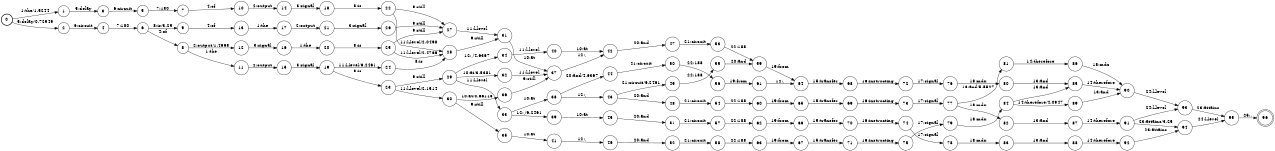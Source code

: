 digraph FST {
rankdir = LR;
size = "8.5,11";
label = "";
center = 1;
orientation = Portrait;
ranksep = "0.4";
nodesep = "0.25";
0 [label = "0", shape = circle, style = bold, fontsize = 14]
	0 -> 1 [label = "1:the/1.5244", fontsize = 14];
	0 -> 2 [label = "5:delay/0.72949", fontsize = 14];
1 [label = "1", shape = circle, style = solid, fontsize = 14]
	1 -> 3 [label = "5:delay", fontsize = 14];
2 [label = "2", shape = circle, style = solid, fontsize = 14]
	2 -> 4 [label = "6:circuit", fontsize = 14];
3 [label = "3", shape = circle, style = solid, fontsize = 14]
	3 -> 5 [label = "6:circuit", fontsize = 14];
4 [label = "4", shape = circle, style = solid, fontsize = 14]
	4 -> 6 [label = "7:180", fontsize = 14];
5 [label = "5", shape = circle, style = solid, fontsize = 14]
	5 -> 7 [label = "7:180", fontsize = 14];
6 [label = "6", shape = circle, style = solid, fontsize = 14]
	6 -> 8 [label = "4:of", fontsize = 14];
	6 -> 9 [label = "8:is/3.25", fontsize = 14];
7 [label = "7", shape = circle, style = solid, fontsize = 14]
	7 -> 10 [label = "4:of", fontsize = 14];
8 [label = "8", shape = circle, style = solid, fontsize = 14]
	8 -> 11 [label = "1:the", fontsize = 14];
	8 -> 12 [label = "2:output/1.4668", fontsize = 14];
9 [label = "9", shape = circle, style = solid, fontsize = 14]
	9 -> 13 [label = "4:of", fontsize = 14];
10 [label = "10", shape = circle, style = solid, fontsize = 14]
	10 -> 14 [label = "2:output", fontsize = 14];
11 [label = "11", shape = circle, style = solid, fontsize = 14]
	11 -> 15 [label = "2:output", fontsize = 14];
12 [label = "12", shape = circle, style = solid, fontsize = 14]
	12 -> 16 [label = "3:signal", fontsize = 14];
13 [label = "13", shape = circle, style = solid, fontsize = 14]
	13 -> 17 [label = "1:the", fontsize = 14];
14 [label = "14", shape = circle, style = solid, fontsize = 14]
	14 -> 18 [label = "3:signal", fontsize = 14];
15 [label = "15", shape = circle, style = solid, fontsize = 14]
	15 -> 19 [label = "3:signal", fontsize = 14];
16 [label = "16", shape = circle, style = solid, fontsize = 14]
	16 -> 20 [label = "1:the", fontsize = 14];
17 [label = "17", shape = circle, style = solid, fontsize = 14]
	17 -> 21 [label = "2:output", fontsize = 14];
18 [label = "18", shape = circle, style = solid, fontsize = 14]
	18 -> 22 [label = "8:is", fontsize = 14];
19 [label = "19", shape = circle, style = solid, fontsize = 14]
	19 -> 23 [label = "8:is", fontsize = 14];
	19 -> 24 [label = "11:l-level/6.2461", fontsize = 14];
20 [label = "20", shape = circle, style = solid, fontsize = 14]
	20 -> 25 [label = "8:is", fontsize = 14];
21 [label = "21", shape = circle, style = solid, fontsize = 14]
	21 -> 26 [label = "3:signal", fontsize = 14];
22 [label = "22", shape = circle, style = solid, fontsize = 14]
	22 -> 27 [label = "9:still", fontsize = 14];
	22 -> 28 [label = "11:l-level/2.0498", fontsize = 14];
23 [label = "23", shape = circle, style = solid, fontsize = 14]
	23 -> 29 [label = "9:still", fontsize = 14];
	23 -> 30 [label = "11:l-level/2.1514", fontsize = 14];
24 [label = "24", shape = circle, style = solid, fontsize = 14]
	24 -> 28 [label = "8:is", fontsize = 14];
25 [label = "25", shape = circle, style = solid, fontsize = 14]
	25 -> 27 [label = "9:still", fontsize = 14];
	25 -> 28 [label = "11:l-level/2.4766", fontsize = 14];
26 [label = "26", shape = circle, style = solid, fontsize = 14]
	26 -> 27 [label = "9:still", fontsize = 14];
27 [label = "27", shape = circle, style = solid, fontsize = 14]
	27 -> 31 [label = "11:l-level", fontsize = 14];
28 [label = "28", shape = circle, style = solid, fontsize = 14]
	28 -> 31 [label = "9:still", fontsize = 14];
29 [label = "29", shape = circle, style = solid, fontsize = 14]
	29 -> 32 [label = "10:at/3.5381", fontsize = 14];
	29 -> 33 [label = "11:l-level", fontsize = 14];
	29 -> 34 [label = "12:,/4.6367", fontsize = 14];
30 [label = "30", shape = circle, style = solid, fontsize = 14]
	30 -> 35 [label = "9:still", fontsize = 14];
	30 -> 36 [label = "10:at/0.66113", fontsize = 14];
31 [label = "31", shape = circle, style = solid, fontsize = 14]
	31 -> 37 [label = "10:at", fontsize = 14];
32 [label = "32", shape = circle, style = solid, fontsize = 14]
	32 -> 37 [label = "11:l-level", fontsize = 14];
33 [label = "33", shape = circle, style = solid, fontsize = 14]
	33 -> 38 [label = "10:at", fontsize = 14];
	33 -> 39 [label = "12:,/6.2461", fontsize = 14];
34 [label = "34", shape = circle, style = solid, fontsize = 14]
	34 -> 40 [label = "11:l-level", fontsize = 14];
35 [label = "35", shape = circle, style = solid, fontsize = 14]
	35 -> 41 [label = "10:at", fontsize = 14];
36 [label = "36", shape = circle, style = solid, fontsize = 14]
	36 -> 37 [label = "9:still", fontsize = 14];
37 [label = "37", shape = circle, style = solid, fontsize = 14]
	37 -> 42 [label = "12:,", fontsize = 14];
38 [label = "38", shape = circle, style = solid, fontsize = 14]
	38 -> 43 [label = "12:,", fontsize = 14];
	38 -> 44 [label = "20:and/4.6367", fontsize = 14];
39 [label = "39", shape = circle, style = solid, fontsize = 14]
	39 -> 45 [label = "10:at", fontsize = 14];
40 [label = "40", shape = circle, style = solid, fontsize = 14]
	40 -> 42 [label = "10:at", fontsize = 14];
41 [label = "41", shape = circle, style = solid, fontsize = 14]
	41 -> 46 [label = "12:,", fontsize = 14];
42 [label = "42", shape = circle, style = solid, fontsize = 14]
	42 -> 47 [label = "20:and", fontsize = 14];
43 [label = "43", shape = circle, style = solid, fontsize = 14]
	43 -> 49 [label = "21:circuit/6.2461", fontsize = 14];
	43 -> 48 [label = "20:and", fontsize = 14];
44 [label = "44", shape = circle, style = solid, fontsize = 14]
	44 -> 50 [label = "21:circuit", fontsize = 14];
45 [label = "45", shape = circle, style = solid, fontsize = 14]
	45 -> 51 [label = "20:and", fontsize = 14];
46 [label = "46", shape = circle, style = solid, fontsize = 14]
	46 -> 52 [label = "20:and", fontsize = 14];
47 [label = "47", shape = circle, style = solid, fontsize = 14]
	47 -> 53 [label = "21:circuit", fontsize = 14];
48 [label = "48", shape = circle, style = solid, fontsize = 14]
	48 -> 54 [label = "21:circuit", fontsize = 14];
49 [label = "49", shape = circle, style = solid, fontsize = 14]
	49 -> 55 [label = "22:188", fontsize = 14];
50 [label = "50", shape = circle, style = solid, fontsize = 14]
	50 -> 56 [label = "22:188", fontsize = 14];
51 [label = "51", shape = circle, style = solid, fontsize = 14]
	51 -> 57 [label = "21:circuit", fontsize = 14];
52 [label = "52", shape = circle, style = solid, fontsize = 14]
	52 -> 58 [label = "21:circuit", fontsize = 14];
53 [label = "53", shape = circle, style = solid, fontsize = 14]
	53 -> 59 [label = "22:188", fontsize = 14];
54 [label = "54", shape = circle, style = solid, fontsize = 14]
	54 -> 60 [label = "22:188", fontsize = 14];
55 [label = "55", shape = circle, style = solid, fontsize = 14]
	55 -> 59 [label = "20:and", fontsize = 14];
56 [label = "56", shape = circle, style = solid, fontsize = 14]
	56 -> 61 [label = "19:from", fontsize = 14];
57 [label = "57", shape = circle, style = solid, fontsize = 14]
	57 -> 62 [label = "22:188", fontsize = 14];
58 [label = "58", shape = circle, style = solid, fontsize = 14]
	58 -> 63 [label = "22:188", fontsize = 14];
59 [label = "59", shape = circle, style = solid, fontsize = 14]
	59 -> 64 [label = "19:from", fontsize = 14];
60 [label = "60", shape = circle, style = solid, fontsize = 14]
	60 -> 65 [label = "19:from", fontsize = 14];
61 [label = "61", shape = circle, style = solid, fontsize = 14]
	61 -> 64 [label = "12:,", fontsize = 14];
62 [label = "62", shape = circle, style = solid, fontsize = 14]
	62 -> 66 [label = "19:from", fontsize = 14];
63 [label = "63", shape = circle, style = solid, fontsize = 14]
	63 -> 67 [label = "19:from", fontsize = 14];
64 [label = "64", shape = circle, style = solid, fontsize = 14]
	64 -> 68 [label = "15:transfer", fontsize = 14];
65 [label = "65", shape = circle, style = solid, fontsize = 14]
	65 -> 69 [label = "15:transfer", fontsize = 14];
66 [label = "66", shape = circle, style = solid, fontsize = 14]
	66 -> 70 [label = "15:transfer", fontsize = 14];
67 [label = "67", shape = circle, style = solid, fontsize = 14]
	67 -> 71 [label = "15:transfer", fontsize = 14];
68 [label = "68", shape = circle, style = solid, fontsize = 14]
	68 -> 72 [label = "16:instructing", fontsize = 14];
69 [label = "69", shape = circle, style = solid, fontsize = 14]
	69 -> 73 [label = "16:instructing", fontsize = 14];
70 [label = "70", shape = circle, style = solid, fontsize = 14]
	70 -> 74 [label = "16:instructing", fontsize = 14];
71 [label = "71", shape = circle, style = solid, fontsize = 14]
	71 -> 75 [label = "16:instructing", fontsize = 14];
72 [label = "72", shape = circle, style = solid, fontsize = 14]
	72 -> 76 [label = "17:signal", fontsize = 14];
73 [label = "73", shape = circle, style = solid, fontsize = 14]
	73 -> 77 [label = "17:signal", fontsize = 14];
74 [label = "74", shape = circle, style = solid, fontsize = 14]
	74 -> 78 [label = "17:signal", fontsize = 14];
75 [label = "75", shape = circle, style = solid, fontsize = 14]
	75 -> 79 [label = "17:signal", fontsize = 14];
76 [label = "76", shape = circle, style = solid, fontsize = 14]
	76 -> 80 [label = "18:mdx", fontsize = 14];
77 [label = "77", shape = circle, style = solid, fontsize = 14]
	77 -> 82 [label = "18:mdx", fontsize = 14];
	77 -> 81 [label = "13:and/5.5527", fontsize = 14];
78 [label = "78", shape = circle, style = solid, fontsize = 14]
	78 -> 83 [label = "18:mdx", fontsize = 14];
79 [label = "79", shape = circle, style = solid, fontsize = 14]
	79 -> 84 [label = "18:mdx", fontsize = 14];
80 [label = "80", shape = circle, style = solid, fontsize = 14]
	80 -> 85 [label = "13:and", fontsize = 14];
81 [label = "81", shape = circle, style = solid, fontsize = 14]
	81 -> 86 [label = "14:therefore", fontsize = 14];
82 [label = "82", shape = circle, style = solid, fontsize = 14]
	82 -> 87 [label = "13:and", fontsize = 14];
83 [label = "83", shape = circle, style = solid, fontsize = 14]
	83 -> 88 [label = "13:and", fontsize = 14];
84 [label = "84", shape = circle, style = solid, fontsize = 14]
	84 -> 89 [label = "14:therefore/4.0947", fontsize = 14];
	84 -> 85 [label = "13:and", fontsize = 14];
85 [label = "85", shape = circle, style = solid, fontsize = 14]
	85 -> 90 [label = "14:therefore", fontsize = 14];
86 [label = "86", shape = circle, style = solid, fontsize = 14]
	86 -> 90 [label = "18:mdx", fontsize = 14];
87 [label = "87", shape = circle, style = solid, fontsize = 14]
	87 -> 91 [label = "14:therefore", fontsize = 14];
88 [label = "88", shape = circle, style = solid, fontsize = 14]
	88 -> 92 [label = "14:therefore", fontsize = 14];
89 [label = "89", shape = circle, style = solid, fontsize = 14]
	89 -> 90 [label = "13:and", fontsize = 14];
90 [label = "90", shape = circle, style = solid, fontsize = 14]
	90 -> 93 [label = "24:l-level", fontsize = 14];
91 [label = "91", shape = circle, style = solid, fontsize = 14]
	91 -> 93 [label = "24:l-level", fontsize = 14];
	91 -> 94 [label = "23:attains/3.25", fontsize = 14];
92 [label = "92", shape = circle, style = solid, fontsize = 14]
	92 -> 94 [label = "23:attains", fontsize = 14];
93 [label = "93", shape = circle, style = solid, fontsize = 14]
	93 -> 95 [label = "23:attains", fontsize = 14];
94 [label = "94", shape = circle, style = solid, fontsize = 14]
	94 -> 95 [label = "24:l-level", fontsize = 14];
95 [label = "95", shape = circle, style = solid, fontsize = 14]
	95 -> 96 [label = "25:.", fontsize = 14];
96 [label = "96", shape = doublecircle, style = solid, fontsize = 14]
}
